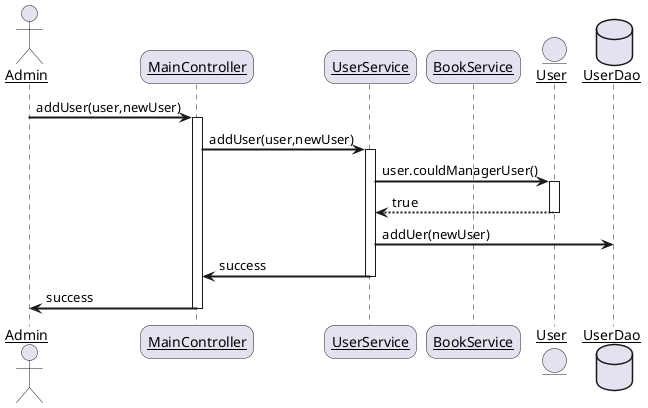 @startuml
skinparam sequenceArrowThickness 2
skinparam roundcorner 20
skinparam maxmessagesize 60
skinparam sequenceParticipant underline

actor Admin as u
participant "MainController" as a
participant "UserService" as b
participant "BookService" as c

entity User as ad

database UserDao as d1


u -> a : addUser(user,newUser)
activate a
a->b:addUser(user,newUser)

activate b

b->ad:user.couldManagerUser()

activate ad
ad-->b: true
deactivate ad


b->d1:addUer(newUser)


b->a:success
deactivate b


a->u:success
deactivate a


@enduml